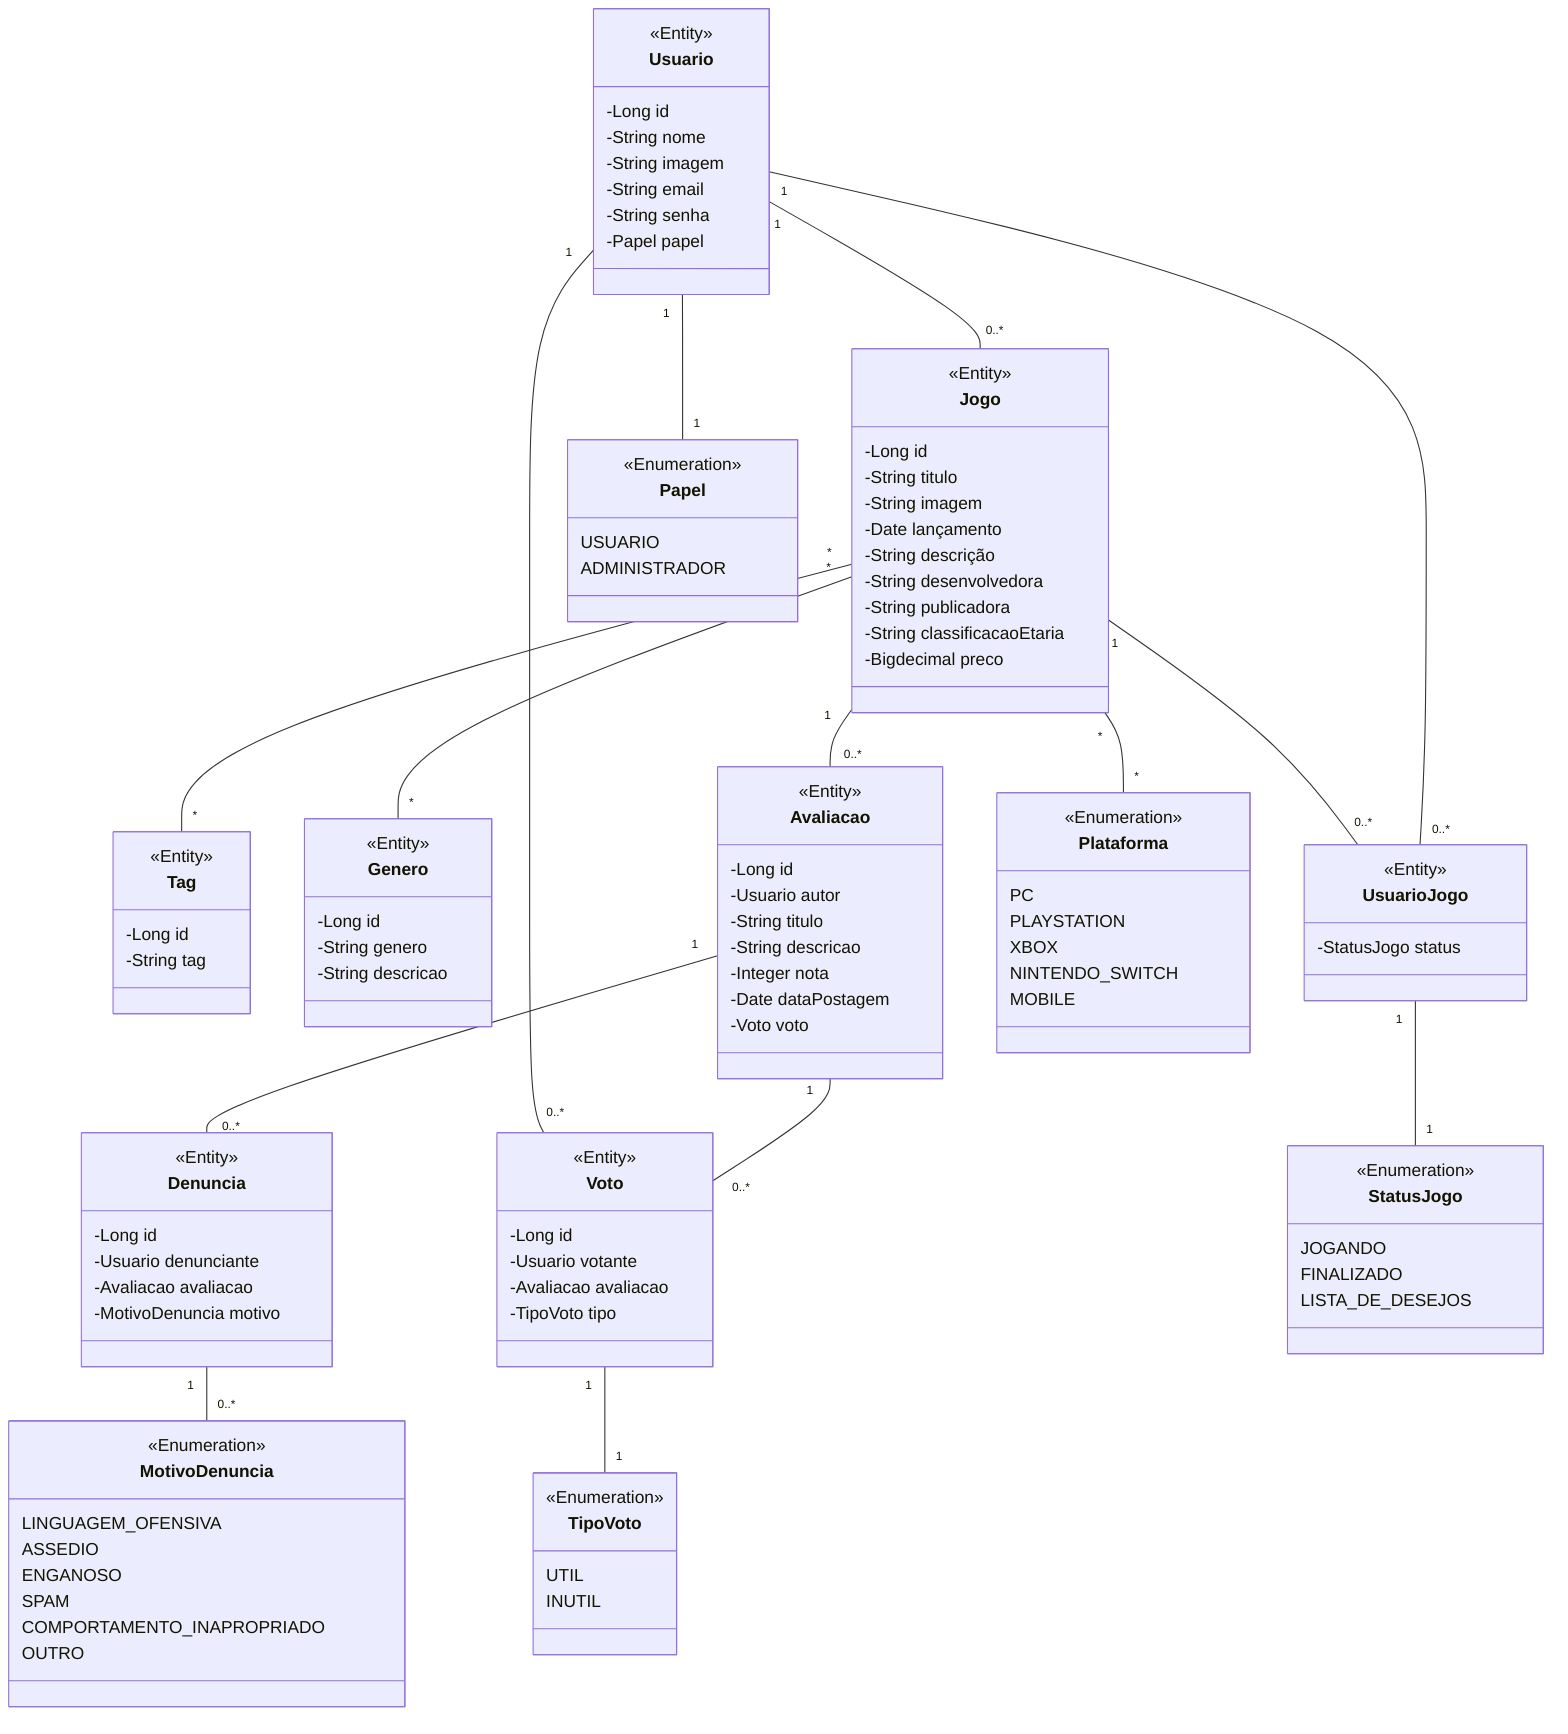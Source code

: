 classDiagram
    
    class Jogo{
        <<Entity>>
        -Long id
        -String titulo
        -String imagem 
        -Date   lançamento
        -String descrição
        -String desenvolvedora
        -String publicadora
        -String classificacaoEtaria
        -Bigdecimal preco
    }
    class Tag {
        <<Entity>>
        -Long id
        -String tag
    }

    class Genero{
        <<Entity>>
        -Long id
        -String genero
        -String descricao
    }

    class Usuario{
        <<Entity>>
        -Long id
        -String nome
        -String imagem
        -String email
        -String senha
        -Papel papel
    }

    class Avaliacao{
        <<Entity>>
        -Long id
        -Usuario autor
        -String titulo
        -String descricao
        -Integer nota
        -Date dataPostagem
        -Voto voto
    }

    class Voto {
        <<Entity>>
        -Long id
        -Usuario votante
        -Avaliacao avaliacao
        -TipoVoto tipo
    }

    class Denuncia {
        <<Entity>>
        -Long id
        -Usuario denunciante
        -Avaliacao avaliacao
        -MotivoDenuncia motivo
    }

    class UsuarioJogo {
        <<Entity>>
        -StatusJogo status
    }

    class StatusJogo {
        <<Enumeration>>
        JOGANDO
        FINALIZADO
        LISTA_DE_DESEJOS
    }


    class TipoVoto {
        <<Enumeration>>
        UTIL
        INUTIL
    }

    class Papel {
        <<Enumeration>>
        USUARIO
        ADMINISTRADOR
    }

    class Plataforma{
        <<Enumeration>>
        PC
        PLAYSTATION
        XBOX
        NINTENDO_SWITCH
        MOBILE
    }

    class MotivoDenuncia {
        <<Enumeration>>
        LINGUAGEM_OFENSIVA
        ASSEDIO
        ENGANOSO
        SPAM
        COMPORTAMENTO_INAPROPRIADO
        OUTRO
    }

Jogo "1" -- "0..*" Avaliacao
Usuario "1" -- "0..*" Jogo 
Avaliacao "1" -- "0..*" Voto 
Avaliacao "1" -- "0..*" Denuncia 
Denuncia "1" -- "0..*" MotivoDenuncia 
Usuario "1" -- "0..*" Voto 

UsuarioJogo "1" -- "1" StatusJogo
Usuario "1" -- "0..*" UsuarioJogo
Jogo "1" -- "0..*" UsuarioJogo

Jogo "*" -- "*" Plataforma
Jogo "*" -- "*" Genero
Jogo "*" -- "*" Tag

Voto "1" -- "1" TipoVoto
Usuario "1" -- "1" Papel